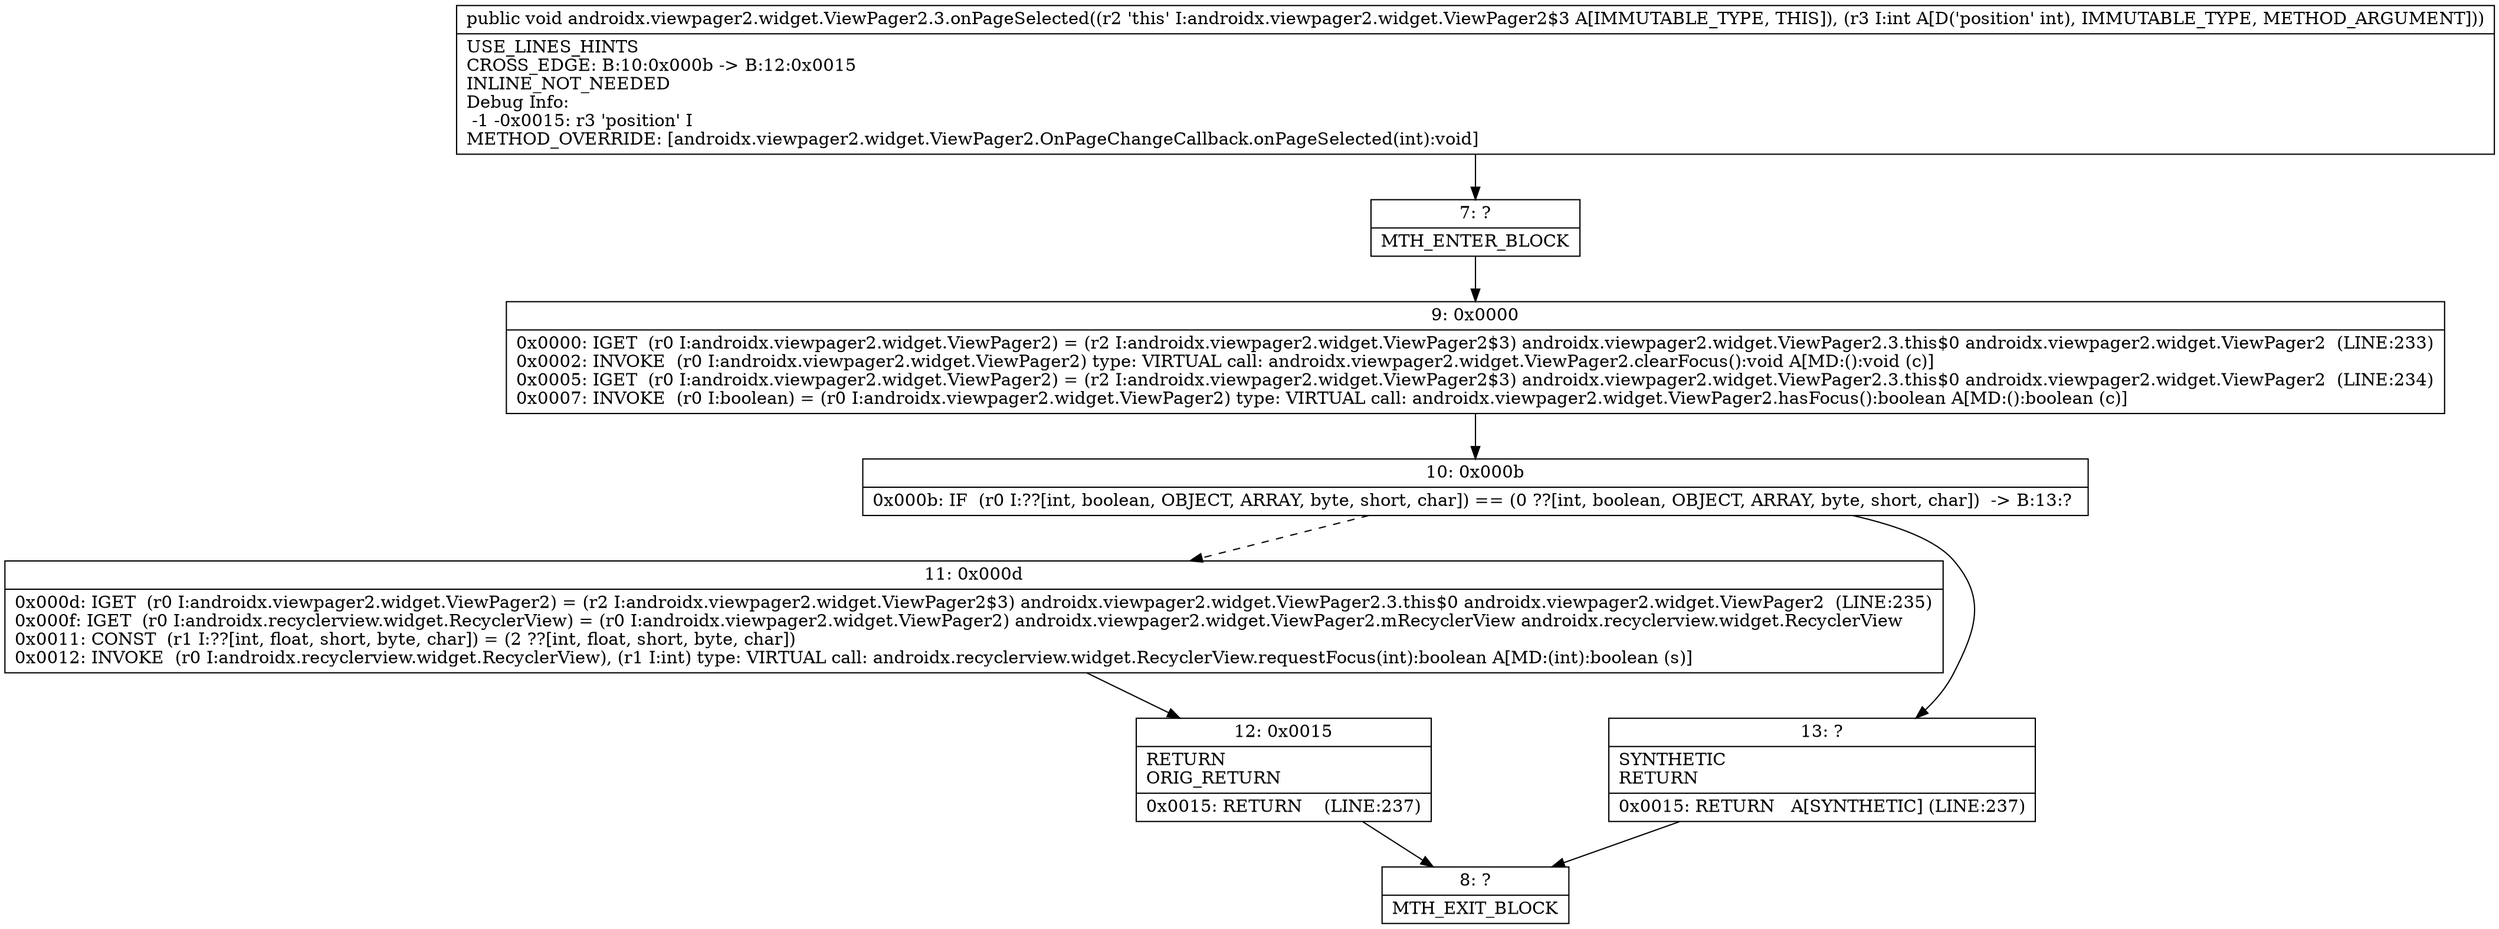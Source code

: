 digraph "CFG forandroidx.viewpager2.widget.ViewPager2.3.onPageSelected(I)V" {
Node_7 [shape=record,label="{7\:\ ?|MTH_ENTER_BLOCK\l}"];
Node_9 [shape=record,label="{9\:\ 0x0000|0x0000: IGET  (r0 I:androidx.viewpager2.widget.ViewPager2) = (r2 I:androidx.viewpager2.widget.ViewPager2$3) androidx.viewpager2.widget.ViewPager2.3.this$0 androidx.viewpager2.widget.ViewPager2  (LINE:233)\l0x0002: INVOKE  (r0 I:androidx.viewpager2.widget.ViewPager2) type: VIRTUAL call: androidx.viewpager2.widget.ViewPager2.clearFocus():void A[MD:():void (c)]\l0x0005: IGET  (r0 I:androidx.viewpager2.widget.ViewPager2) = (r2 I:androidx.viewpager2.widget.ViewPager2$3) androidx.viewpager2.widget.ViewPager2.3.this$0 androidx.viewpager2.widget.ViewPager2  (LINE:234)\l0x0007: INVOKE  (r0 I:boolean) = (r0 I:androidx.viewpager2.widget.ViewPager2) type: VIRTUAL call: androidx.viewpager2.widget.ViewPager2.hasFocus():boolean A[MD:():boolean (c)]\l}"];
Node_10 [shape=record,label="{10\:\ 0x000b|0x000b: IF  (r0 I:??[int, boolean, OBJECT, ARRAY, byte, short, char]) == (0 ??[int, boolean, OBJECT, ARRAY, byte, short, char])  \-\> B:13:? \l}"];
Node_11 [shape=record,label="{11\:\ 0x000d|0x000d: IGET  (r0 I:androidx.viewpager2.widget.ViewPager2) = (r2 I:androidx.viewpager2.widget.ViewPager2$3) androidx.viewpager2.widget.ViewPager2.3.this$0 androidx.viewpager2.widget.ViewPager2  (LINE:235)\l0x000f: IGET  (r0 I:androidx.recyclerview.widget.RecyclerView) = (r0 I:androidx.viewpager2.widget.ViewPager2) androidx.viewpager2.widget.ViewPager2.mRecyclerView androidx.recyclerview.widget.RecyclerView \l0x0011: CONST  (r1 I:??[int, float, short, byte, char]) = (2 ??[int, float, short, byte, char]) \l0x0012: INVOKE  (r0 I:androidx.recyclerview.widget.RecyclerView), (r1 I:int) type: VIRTUAL call: androidx.recyclerview.widget.RecyclerView.requestFocus(int):boolean A[MD:(int):boolean (s)]\l}"];
Node_12 [shape=record,label="{12\:\ 0x0015|RETURN\lORIG_RETURN\l|0x0015: RETURN    (LINE:237)\l}"];
Node_8 [shape=record,label="{8\:\ ?|MTH_EXIT_BLOCK\l}"];
Node_13 [shape=record,label="{13\:\ ?|SYNTHETIC\lRETURN\l|0x0015: RETURN   A[SYNTHETIC] (LINE:237)\l}"];
MethodNode[shape=record,label="{public void androidx.viewpager2.widget.ViewPager2.3.onPageSelected((r2 'this' I:androidx.viewpager2.widget.ViewPager2$3 A[IMMUTABLE_TYPE, THIS]), (r3 I:int A[D('position' int), IMMUTABLE_TYPE, METHOD_ARGUMENT]))  | USE_LINES_HINTS\lCROSS_EDGE: B:10:0x000b \-\> B:12:0x0015\lINLINE_NOT_NEEDED\lDebug Info:\l  \-1 \-0x0015: r3 'position' I\lMETHOD_OVERRIDE: [androidx.viewpager2.widget.ViewPager2.OnPageChangeCallback.onPageSelected(int):void]\l}"];
MethodNode -> Node_7;Node_7 -> Node_9;
Node_9 -> Node_10;
Node_10 -> Node_11[style=dashed];
Node_10 -> Node_13;
Node_11 -> Node_12;
Node_12 -> Node_8;
Node_13 -> Node_8;
}

